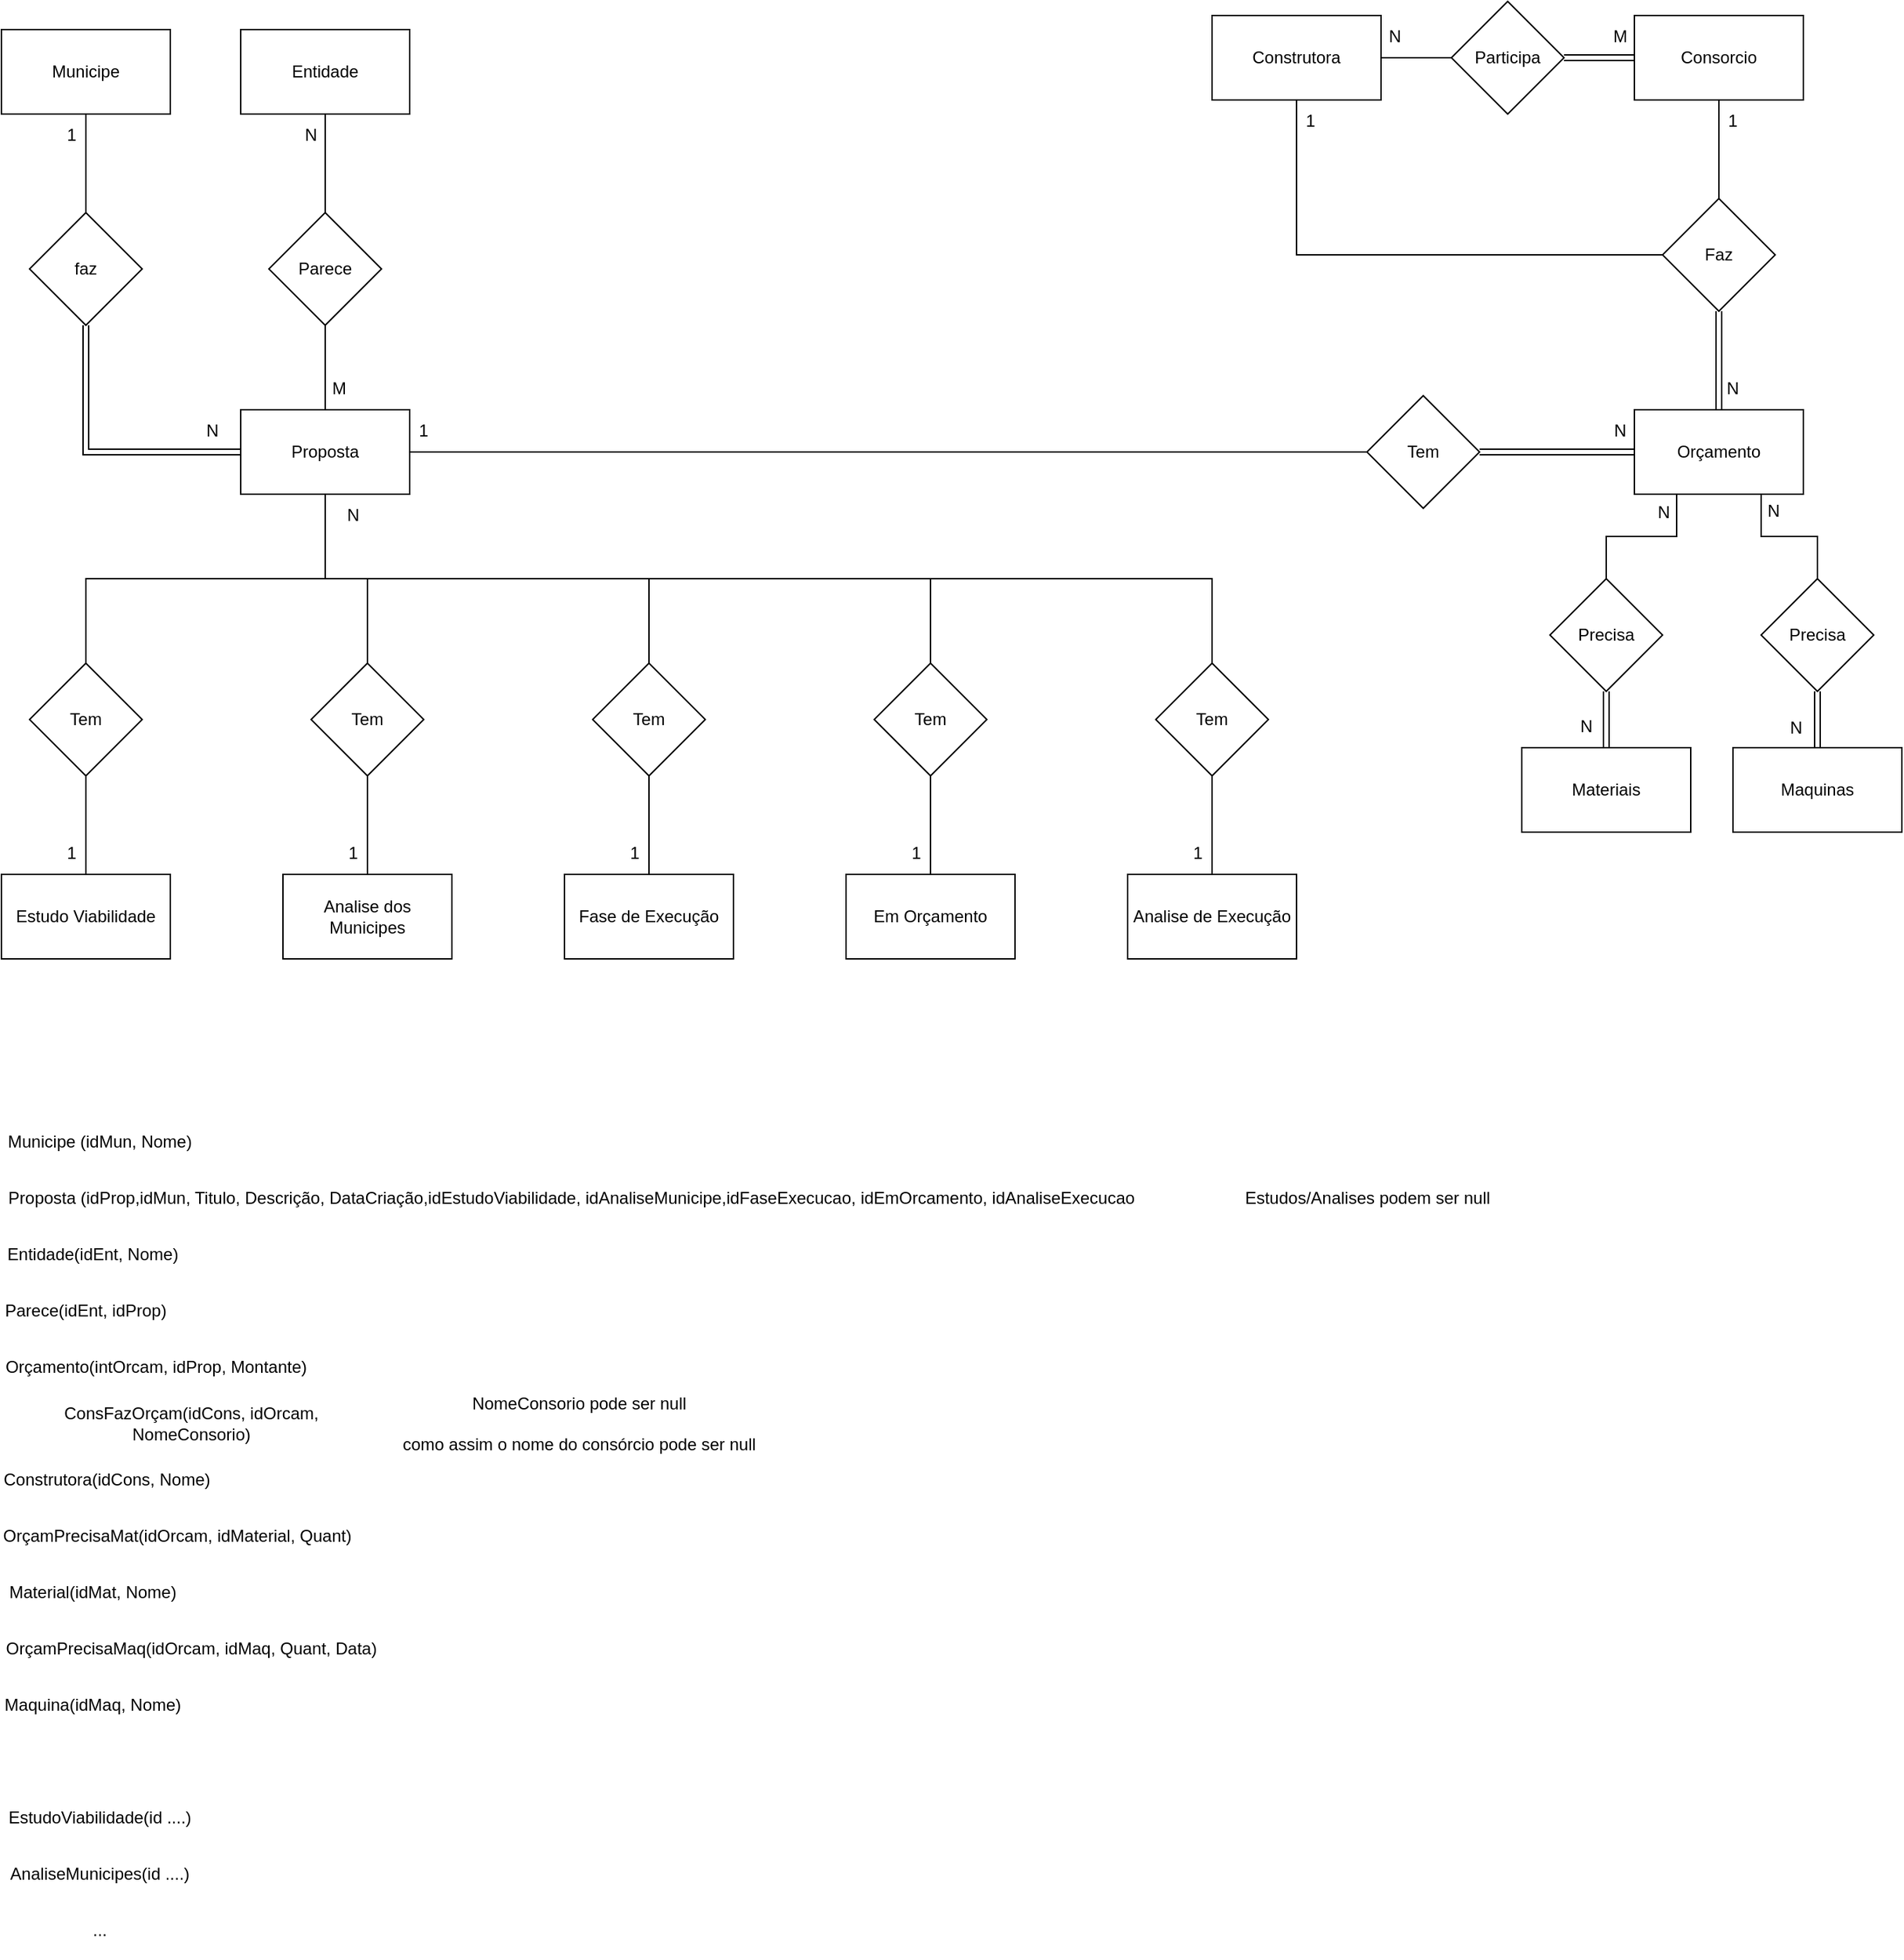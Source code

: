 <mxfile version="27.0.3">
  <diagram id="C5RBs43oDa-KdzZeNtuy" name="Page-1">
    <mxGraphModel dx="1895" dy="1085" grid="1" gridSize="10" guides="1" tooltips="1" connect="1" arrows="1" fold="1" page="1" pageScale="1" pageWidth="1654" pageHeight="2336" math="0" shadow="0">
      <root>
        <mxCell id="WIyWlLk6GJQsqaUBKTNV-0" />
        <mxCell id="WIyWlLk6GJQsqaUBKTNV-1" parent="WIyWlLk6GJQsqaUBKTNV-0" />
        <mxCell id="YafSSv5_t9T66IMQjUq8-3" style="edgeStyle=orthogonalEdgeStyle;rounded=0;orthogonalLoop=1;jettySize=auto;html=1;exitX=0.5;exitY=1;exitDx=0;exitDy=0;endArrow=none;startFill=0;" parent="WIyWlLk6GJQsqaUBKTNV-1" source="YafSSv5_t9T66IMQjUq8-0" target="YafSSv5_t9T66IMQjUq8-2" edge="1">
          <mxGeometry relative="1" as="geometry" />
        </mxCell>
        <mxCell id="YafSSv5_t9T66IMQjUq8-0" value="Municipe" style="rounded=0;whiteSpace=wrap;html=1;" parent="WIyWlLk6GJQsqaUBKTNV-1" vertex="1">
          <mxGeometry x="80" y="270" width="120" height="60" as="geometry" />
        </mxCell>
        <mxCell id="YafSSv5_t9T66IMQjUq8-1" value="Proposta" style="rounded=0;whiteSpace=wrap;html=1;" parent="WIyWlLk6GJQsqaUBKTNV-1" vertex="1">
          <mxGeometry x="250" y="540" width="120" height="60" as="geometry" />
        </mxCell>
        <mxCell id="YafSSv5_t9T66IMQjUq8-20" style="edgeStyle=orthogonalEdgeStyle;rounded=0;orthogonalLoop=1;jettySize=auto;html=1;exitX=0.5;exitY=1;exitDx=0;exitDy=0;entryX=0;entryY=0.5;entryDx=0;entryDy=0;shape=link;" parent="WIyWlLk6GJQsqaUBKTNV-1" source="YafSSv5_t9T66IMQjUq8-2" target="YafSSv5_t9T66IMQjUq8-1" edge="1">
          <mxGeometry relative="1" as="geometry" />
        </mxCell>
        <mxCell id="YafSSv5_t9T66IMQjUq8-2" value="faz" style="rhombus;whiteSpace=wrap;html=1;" parent="WIyWlLk6GJQsqaUBKTNV-1" vertex="1">
          <mxGeometry x="100" y="400" width="80" height="80" as="geometry" />
        </mxCell>
        <mxCell id="YafSSv5_t9T66IMQjUq8-5" value="1" style="text;html=1;align=center;verticalAlign=middle;whiteSpace=wrap;rounded=0;" parent="WIyWlLk6GJQsqaUBKTNV-1" vertex="1">
          <mxGeometry x="100" y="330" width="60" height="30" as="geometry" />
        </mxCell>
        <mxCell id="YafSSv5_t9T66IMQjUq8-6" value="N" style="text;html=1;align=center;verticalAlign=middle;whiteSpace=wrap;rounded=0;" parent="WIyWlLk6GJQsqaUBKTNV-1" vertex="1">
          <mxGeometry x="200" y="540" width="60" height="30" as="geometry" />
        </mxCell>
        <mxCell id="YafSSv5_t9T66IMQjUq8-19" style="edgeStyle=orthogonalEdgeStyle;rounded=0;orthogonalLoop=1;jettySize=auto;html=1;exitX=0.5;exitY=1;exitDx=0;exitDy=0;endArrow=none;startFill=0;" parent="WIyWlLk6GJQsqaUBKTNV-1" source="YafSSv5_t9T66IMQjUq8-8" target="YafSSv5_t9T66IMQjUq8-1" edge="1">
          <mxGeometry relative="1" as="geometry" />
        </mxCell>
        <mxCell id="YafSSv5_t9T66IMQjUq8-8" value="Parece" style="rhombus;whiteSpace=wrap;html=1;" parent="WIyWlLk6GJQsqaUBKTNV-1" vertex="1">
          <mxGeometry x="270" y="400" width="80" height="80" as="geometry" />
        </mxCell>
        <mxCell id="YafSSv5_t9T66IMQjUq8-18" style="edgeStyle=orthogonalEdgeStyle;rounded=0;orthogonalLoop=1;jettySize=auto;html=1;exitX=0.5;exitY=1;exitDx=0;exitDy=0;entryX=0.5;entryY=0;entryDx=0;entryDy=0;endArrow=none;startFill=0;" parent="WIyWlLk6GJQsqaUBKTNV-1" source="YafSSv5_t9T66IMQjUq8-9" target="YafSSv5_t9T66IMQjUq8-8" edge="1">
          <mxGeometry relative="1" as="geometry" />
        </mxCell>
        <mxCell id="YafSSv5_t9T66IMQjUq8-9" value="Entidade" style="rounded=0;whiteSpace=wrap;html=1;" parent="WIyWlLk6GJQsqaUBKTNV-1" vertex="1">
          <mxGeometry x="250" y="270" width="120" height="60" as="geometry" />
        </mxCell>
        <mxCell id="YafSSv5_t9T66IMQjUq8-12" value="N" style="text;html=1;align=center;verticalAlign=middle;whiteSpace=wrap;rounded=0;" parent="WIyWlLk6GJQsqaUBKTNV-1" vertex="1">
          <mxGeometry x="270" y="330" width="60" height="30" as="geometry" />
        </mxCell>
        <mxCell id="YafSSv5_t9T66IMQjUq8-23" value="M" style="text;html=1;align=center;verticalAlign=middle;whiteSpace=wrap;rounded=0;" parent="WIyWlLk6GJQsqaUBKTNV-1" vertex="1">
          <mxGeometry x="290" y="510" width="60" height="30" as="geometry" />
        </mxCell>
        <mxCell id="YafSSv5_t9T66IMQjUq8-36" style="edgeStyle=orthogonalEdgeStyle;rounded=0;orthogonalLoop=1;jettySize=auto;html=1;exitX=0;exitY=0.5;exitDx=0;exitDy=0;entryX=1;entryY=0.5;entryDx=0;entryDy=0;endArrow=none;startFill=0;shape=link;" parent="WIyWlLk6GJQsqaUBKTNV-1" source="YafSSv5_t9T66IMQjUq8-26" target="YafSSv5_t9T66IMQjUq8-35" edge="1">
          <mxGeometry relative="1" as="geometry" />
        </mxCell>
        <mxCell id="YafSSv5_t9T66IMQjUq8-68" style="edgeStyle=orthogonalEdgeStyle;rounded=0;orthogonalLoop=1;jettySize=auto;html=1;exitX=0.5;exitY=1;exitDx=0;exitDy=0;entryX=0.5;entryY=0;entryDx=0;entryDy=0;endArrow=none;startFill=0;" parent="WIyWlLk6GJQsqaUBKTNV-1" source="YafSSv5_t9T66IMQjUq8-26" target="YafSSv5_t9T66IMQjUq8-66" edge="1">
          <mxGeometry relative="1" as="geometry">
            <Array as="points">
              <mxPoint x="1270" y="600" />
              <mxPoint x="1270" y="630" />
              <mxPoint x="1220" y="630" />
            </Array>
          </mxGeometry>
        </mxCell>
        <mxCell id="YafSSv5_t9T66IMQjUq8-69" style="edgeStyle=orthogonalEdgeStyle;rounded=0;orthogonalLoop=1;jettySize=auto;html=1;exitX=0.5;exitY=1;exitDx=0;exitDy=0;entryX=0.5;entryY=0;entryDx=0;entryDy=0;endArrow=none;startFill=0;" parent="WIyWlLk6GJQsqaUBKTNV-1" source="YafSSv5_t9T66IMQjUq8-26" target="YafSSv5_t9T66IMQjUq8-67" edge="1">
          <mxGeometry relative="1" as="geometry">
            <Array as="points">
              <mxPoint x="1330" y="600" />
              <mxPoint x="1330" y="630" />
              <mxPoint x="1370" y="630" />
            </Array>
          </mxGeometry>
        </mxCell>
        <mxCell id="YafSSv5_t9T66IMQjUq8-26" value="Orçamento" style="whiteSpace=wrap;html=1;" parent="WIyWlLk6GJQsqaUBKTNV-1" vertex="1">
          <mxGeometry x="1240" y="540" width="120" height="60" as="geometry" />
        </mxCell>
        <mxCell id="YafSSv5_t9T66IMQjUq8-34" style="edgeStyle=orthogonalEdgeStyle;rounded=0;orthogonalLoop=1;jettySize=auto;html=1;exitX=0.5;exitY=1;exitDx=0;exitDy=0;entryX=0.5;entryY=0;entryDx=0;entryDy=0;endArrow=none;startFill=0;shape=link;" parent="WIyWlLk6GJQsqaUBKTNV-1" source="YafSSv5_t9T66IMQjUq8-27" target="YafSSv5_t9T66IMQjUq8-26" edge="1">
          <mxGeometry relative="1" as="geometry" />
        </mxCell>
        <mxCell id="YafSSv5_t9T66IMQjUq8-27" value="Faz" style="rhombus;whiteSpace=wrap;html=1;" parent="WIyWlLk6GJQsqaUBKTNV-1" vertex="1">
          <mxGeometry x="1260" y="390" width="80" height="80" as="geometry" />
        </mxCell>
        <mxCell id="YafSSv5_t9T66IMQjUq8-42" style="edgeStyle=orthogonalEdgeStyle;rounded=0;orthogonalLoop=1;jettySize=auto;html=1;exitX=0;exitY=0.5;exitDx=0;exitDy=0;entryX=1;entryY=0.5;entryDx=0;entryDy=0;endArrow=none;startFill=0;" parent="WIyWlLk6GJQsqaUBKTNV-1" source="YafSSv5_t9T66IMQjUq8-35" target="YafSSv5_t9T66IMQjUq8-1" edge="1">
          <mxGeometry relative="1" as="geometry" />
        </mxCell>
        <mxCell id="YafSSv5_t9T66IMQjUq8-35" value="Tem" style="rhombus;whiteSpace=wrap;html=1;" parent="WIyWlLk6GJQsqaUBKTNV-1" vertex="1">
          <mxGeometry x="1050" y="530" width="80" height="80" as="geometry" />
        </mxCell>
        <mxCell id="YafSSv5_t9T66IMQjUq8-40" value="N" style="text;html=1;align=center;verticalAlign=middle;whiteSpace=wrap;rounded=0;" parent="WIyWlLk6GJQsqaUBKTNV-1" vertex="1">
          <mxGeometry x="1280" y="510" width="60" height="30" as="geometry" />
        </mxCell>
        <mxCell id="YafSSv5_t9T66IMQjUq8-43" value="1" style="text;html=1;align=center;verticalAlign=middle;whiteSpace=wrap;rounded=0;" parent="WIyWlLk6GJQsqaUBKTNV-1" vertex="1">
          <mxGeometry x="350" y="540" width="60" height="30" as="geometry" />
        </mxCell>
        <mxCell id="YafSSv5_t9T66IMQjUq8-45" value="N" style="text;html=1;align=center;verticalAlign=middle;whiteSpace=wrap;rounded=0;" parent="WIyWlLk6GJQsqaUBKTNV-1" vertex="1">
          <mxGeometry x="1200" y="540" width="60" height="30" as="geometry" />
        </mxCell>
        <mxCell id="x0ewcK_yAptQBKAOsCnC-6" style="edgeStyle=orthogonalEdgeStyle;rounded=0;orthogonalLoop=1;jettySize=auto;html=1;entryX=0;entryY=0.5;entryDx=0;entryDy=0;endArrow=none;startFill=0;" parent="WIyWlLk6GJQsqaUBKTNV-1" source="YafSSv5_t9T66IMQjUq8-46" target="x0ewcK_yAptQBKAOsCnC-5" edge="1">
          <mxGeometry relative="1" as="geometry" />
        </mxCell>
        <mxCell id="1TOI9RqUdgh465J-jzmI-2" style="edgeStyle=orthogonalEdgeStyle;rounded=0;orthogonalLoop=1;jettySize=auto;html=1;entryX=0;entryY=0.5;entryDx=0;entryDy=0;endArrow=none;startFill=0;" edge="1" parent="WIyWlLk6GJQsqaUBKTNV-1" source="YafSSv5_t9T66IMQjUq8-46" target="YafSSv5_t9T66IMQjUq8-27">
          <mxGeometry relative="1" as="geometry">
            <Array as="points">
              <mxPoint x="1000" y="430" />
            </Array>
          </mxGeometry>
        </mxCell>
        <mxCell id="YafSSv5_t9T66IMQjUq8-46" value="Construtora" style="rounded=0;whiteSpace=wrap;html=1;" parent="WIyWlLk6GJQsqaUBKTNV-1" vertex="1">
          <mxGeometry x="940" y="260" width="120" height="60" as="geometry" />
        </mxCell>
        <mxCell id="YafSSv5_t9T66IMQjUq8-64" value="Materiais" style="rounded=0;whiteSpace=wrap;html=1;" parent="WIyWlLk6GJQsqaUBKTNV-1" vertex="1">
          <mxGeometry x="1160" y="780" width="120" height="60" as="geometry" />
        </mxCell>
        <mxCell id="YafSSv5_t9T66IMQjUq8-65" value="Maquinas" style="rounded=0;whiteSpace=wrap;html=1;" parent="WIyWlLk6GJQsqaUBKTNV-1" vertex="1">
          <mxGeometry x="1310" y="780" width="120" height="60" as="geometry" />
        </mxCell>
        <mxCell id="YafSSv5_t9T66IMQjUq8-70" style="edgeStyle=orthogonalEdgeStyle;rounded=0;orthogonalLoop=1;jettySize=auto;html=1;exitX=0.5;exitY=1;exitDx=0;exitDy=0;endArrow=none;startFill=0;shape=link;" parent="WIyWlLk6GJQsqaUBKTNV-1" source="YafSSv5_t9T66IMQjUq8-66" target="YafSSv5_t9T66IMQjUq8-64" edge="1">
          <mxGeometry relative="1" as="geometry" />
        </mxCell>
        <mxCell id="YafSSv5_t9T66IMQjUq8-66" value="Precisa" style="rhombus;whiteSpace=wrap;html=1;" parent="WIyWlLk6GJQsqaUBKTNV-1" vertex="1">
          <mxGeometry x="1180" y="660" width="80" height="80" as="geometry" />
        </mxCell>
        <mxCell id="YafSSv5_t9T66IMQjUq8-71" style="edgeStyle=orthogonalEdgeStyle;rounded=0;orthogonalLoop=1;jettySize=auto;html=1;exitX=0.5;exitY=1;exitDx=0;exitDy=0;entryX=0.5;entryY=0;entryDx=0;entryDy=0;endArrow=none;startFill=0;shape=link;" parent="WIyWlLk6GJQsqaUBKTNV-1" source="YafSSv5_t9T66IMQjUq8-67" target="YafSSv5_t9T66IMQjUq8-65" edge="1">
          <mxGeometry relative="1" as="geometry" />
        </mxCell>
        <mxCell id="YafSSv5_t9T66IMQjUq8-67" value="Precisa" style="rhombus;whiteSpace=wrap;html=1;" parent="WIyWlLk6GJQsqaUBKTNV-1" vertex="1">
          <mxGeometry x="1330" y="660" width="80" height="80" as="geometry" />
        </mxCell>
        <mxCell id="YafSSv5_t9T66IMQjUq8-72" value="N" style="text;html=1;align=center;verticalAlign=middle;whiteSpace=wrap;rounded=0;" parent="WIyWlLk6GJQsqaUBKTNV-1" vertex="1">
          <mxGeometry x="1231" y="598" width="60" height="30" as="geometry" />
        </mxCell>
        <mxCell id="YafSSv5_t9T66IMQjUq8-74" value="N" style="text;html=1;align=center;verticalAlign=middle;whiteSpace=wrap;rounded=0;" parent="WIyWlLk6GJQsqaUBKTNV-1" vertex="1">
          <mxGeometry x="1176" y="750" width="60" height="30" as="geometry" />
        </mxCell>
        <mxCell id="YafSSv5_t9T66IMQjUq8-75" value="N" style="text;html=1;align=center;verticalAlign=middle;whiteSpace=wrap;rounded=0;" parent="WIyWlLk6GJQsqaUBKTNV-1" vertex="1">
          <mxGeometry x="1309" y="597" width="60" height="30" as="geometry" />
        </mxCell>
        <mxCell id="YafSSv5_t9T66IMQjUq8-76" value="N" style="text;html=1;align=center;verticalAlign=middle;whiteSpace=wrap;rounded=0;" parent="WIyWlLk6GJQsqaUBKTNV-1" vertex="1">
          <mxGeometry x="1325" y="751" width="60" height="30" as="geometry" />
        </mxCell>
        <mxCell id="oKJcFKSZTmgvzOlzi9U6-10" style="edgeStyle=orthogonalEdgeStyle;rounded=0;orthogonalLoop=1;jettySize=auto;html=1;exitX=0.5;exitY=1;exitDx=0;exitDy=0;entryX=0.5;entryY=0;entryDx=0;entryDy=0;endArrow=none;startFill=0;" parent="WIyWlLk6GJQsqaUBKTNV-1" source="oKJcFKSZTmgvzOlzi9U6-0" target="oKJcFKSZTmgvzOlzi9U6-1" edge="1">
          <mxGeometry relative="1" as="geometry" />
        </mxCell>
        <mxCell id="oKJcFKSZTmgvzOlzi9U6-19" style="edgeStyle=orthogonalEdgeStyle;rounded=0;orthogonalLoop=1;jettySize=auto;html=1;exitX=0.5;exitY=0;exitDx=0;exitDy=0;entryX=0.5;entryY=1;entryDx=0;entryDy=0;endArrow=none;startFill=0;" parent="WIyWlLk6GJQsqaUBKTNV-1" source="oKJcFKSZTmgvzOlzi9U6-0" target="YafSSv5_t9T66IMQjUq8-1" edge="1">
          <mxGeometry relative="1" as="geometry" />
        </mxCell>
        <mxCell id="oKJcFKSZTmgvzOlzi9U6-0" value="Tem" style="rhombus;whiteSpace=wrap;html=1;" parent="WIyWlLk6GJQsqaUBKTNV-1" vertex="1">
          <mxGeometry x="100" y="720" width="80" height="80" as="geometry" />
        </mxCell>
        <mxCell id="oKJcFKSZTmgvzOlzi9U6-1" value="Estudo Viabilidade" style="whiteSpace=wrap;html=1;" parent="WIyWlLk6GJQsqaUBKTNV-1" vertex="1">
          <mxGeometry x="80" y="870" width="120" height="60" as="geometry" />
        </mxCell>
        <mxCell id="oKJcFKSZTmgvzOlzi9U6-2" value="Analise dos Municipes" style="whiteSpace=wrap;html=1;" parent="WIyWlLk6GJQsqaUBKTNV-1" vertex="1">
          <mxGeometry x="280" y="870" width="120" height="60" as="geometry" />
        </mxCell>
        <mxCell id="oKJcFKSZTmgvzOlzi9U6-3" value="Fase de Execução" style="whiteSpace=wrap;html=1;" parent="WIyWlLk6GJQsqaUBKTNV-1" vertex="1">
          <mxGeometry x="480" y="870" width="120" height="60" as="geometry" />
        </mxCell>
        <mxCell id="oKJcFKSZTmgvzOlzi9U6-4" value="Em Orçamento" style="whiteSpace=wrap;html=1;" parent="WIyWlLk6GJQsqaUBKTNV-1" vertex="1">
          <mxGeometry x="680" y="870" width="120" height="60" as="geometry" />
        </mxCell>
        <mxCell id="oKJcFKSZTmgvzOlzi9U6-5" value="Analise de Execução" style="whiteSpace=wrap;html=1;" parent="WIyWlLk6GJQsqaUBKTNV-1" vertex="1">
          <mxGeometry x="880" y="870" width="120" height="60" as="geometry" />
        </mxCell>
        <mxCell id="oKJcFKSZTmgvzOlzi9U6-11" style="edgeStyle=orthogonalEdgeStyle;rounded=0;orthogonalLoop=1;jettySize=auto;html=1;exitX=0.5;exitY=1;exitDx=0;exitDy=0;entryX=0.5;entryY=0;entryDx=0;entryDy=0;endArrow=none;startFill=0;" parent="WIyWlLk6GJQsqaUBKTNV-1" source="oKJcFKSZTmgvzOlzi9U6-6" target="oKJcFKSZTmgvzOlzi9U6-2" edge="1">
          <mxGeometry relative="1" as="geometry" />
        </mxCell>
        <mxCell id="oKJcFKSZTmgvzOlzi9U6-18" style="edgeStyle=orthogonalEdgeStyle;rounded=0;orthogonalLoop=1;jettySize=auto;html=1;exitX=0.5;exitY=0;exitDx=0;exitDy=0;entryX=0.5;entryY=1;entryDx=0;entryDy=0;endArrow=none;startFill=0;" parent="WIyWlLk6GJQsqaUBKTNV-1" source="oKJcFKSZTmgvzOlzi9U6-6" target="YafSSv5_t9T66IMQjUq8-1" edge="1">
          <mxGeometry relative="1" as="geometry" />
        </mxCell>
        <mxCell id="oKJcFKSZTmgvzOlzi9U6-6" value="Tem" style="rhombus;whiteSpace=wrap;html=1;" parent="WIyWlLk6GJQsqaUBKTNV-1" vertex="1">
          <mxGeometry x="300" y="720" width="80" height="80" as="geometry" />
        </mxCell>
        <mxCell id="oKJcFKSZTmgvzOlzi9U6-12" style="edgeStyle=orthogonalEdgeStyle;rounded=0;orthogonalLoop=1;jettySize=auto;html=1;exitX=0.5;exitY=1;exitDx=0;exitDy=0;entryX=0.5;entryY=0;entryDx=0;entryDy=0;endArrow=none;startFill=0;" parent="WIyWlLk6GJQsqaUBKTNV-1" source="oKJcFKSZTmgvzOlzi9U6-7" target="oKJcFKSZTmgvzOlzi9U6-3" edge="1">
          <mxGeometry relative="1" as="geometry" />
        </mxCell>
        <mxCell id="oKJcFKSZTmgvzOlzi9U6-17" style="edgeStyle=orthogonalEdgeStyle;rounded=0;orthogonalLoop=1;jettySize=auto;html=1;exitX=0.5;exitY=0;exitDx=0;exitDy=0;entryX=0.5;entryY=1;entryDx=0;entryDy=0;endArrow=none;startFill=0;" parent="WIyWlLk6GJQsqaUBKTNV-1" source="oKJcFKSZTmgvzOlzi9U6-7" target="YafSSv5_t9T66IMQjUq8-1" edge="1">
          <mxGeometry relative="1" as="geometry" />
        </mxCell>
        <mxCell id="oKJcFKSZTmgvzOlzi9U6-7" value="Tem" style="rhombus;whiteSpace=wrap;html=1;" parent="WIyWlLk6GJQsqaUBKTNV-1" vertex="1">
          <mxGeometry x="500" y="720" width="80" height="80" as="geometry" />
        </mxCell>
        <mxCell id="oKJcFKSZTmgvzOlzi9U6-13" style="edgeStyle=orthogonalEdgeStyle;rounded=0;orthogonalLoop=1;jettySize=auto;html=1;exitX=0.5;exitY=1;exitDx=0;exitDy=0;entryX=0.5;entryY=0;entryDx=0;entryDy=0;endArrow=none;startFill=0;" parent="WIyWlLk6GJQsqaUBKTNV-1" source="oKJcFKSZTmgvzOlzi9U6-8" target="oKJcFKSZTmgvzOlzi9U6-4" edge="1">
          <mxGeometry relative="1" as="geometry" />
        </mxCell>
        <mxCell id="oKJcFKSZTmgvzOlzi9U6-16" style="edgeStyle=orthogonalEdgeStyle;rounded=0;orthogonalLoop=1;jettySize=auto;html=1;exitX=0.5;exitY=0;exitDx=0;exitDy=0;entryX=0.5;entryY=1;entryDx=0;entryDy=0;endArrow=none;startFill=0;" parent="WIyWlLk6GJQsqaUBKTNV-1" source="oKJcFKSZTmgvzOlzi9U6-8" target="YafSSv5_t9T66IMQjUq8-1" edge="1">
          <mxGeometry relative="1" as="geometry" />
        </mxCell>
        <mxCell id="oKJcFKSZTmgvzOlzi9U6-8" value="Tem" style="rhombus;whiteSpace=wrap;html=1;" parent="WIyWlLk6GJQsqaUBKTNV-1" vertex="1">
          <mxGeometry x="700" y="720" width="80" height="80" as="geometry" />
        </mxCell>
        <mxCell id="oKJcFKSZTmgvzOlzi9U6-14" style="edgeStyle=orthogonalEdgeStyle;rounded=0;orthogonalLoop=1;jettySize=auto;html=1;exitX=0.5;exitY=1;exitDx=0;exitDy=0;entryX=0.5;entryY=0;entryDx=0;entryDy=0;endArrow=none;startFill=0;" parent="WIyWlLk6GJQsqaUBKTNV-1" source="oKJcFKSZTmgvzOlzi9U6-9" target="oKJcFKSZTmgvzOlzi9U6-5" edge="1">
          <mxGeometry relative="1" as="geometry" />
        </mxCell>
        <mxCell id="oKJcFKSZTmgvzOlzi9U6-15" style="edgeStyle=orthogonalEdgeStyle;rounded=0;orthogonalLoop=1;jettySize=auto;html=1;exitX=0.5;exitY=0;exitDx=0;exitDy=0;entryX=0.5;entryY=1;entryDx=0;entryDy=0;endArrow=none;startFill=0;" parent="WIyWlLk6GJQsqaUBKTNV-1" source="oKJcFKSZTmgvzOlzi9U6-9" target="YafSSv5_t9T66IMQjUq8-1" edge="1">
          <mxGeometry relative="1" as="geometry" />
        </mxCell>
        <mxCell id="oKJcFKSZTmgvzOlzi9U6-9" value="Tem" style="rhombus;whiteSpace=wrap;html=1;" parent="WIyWlLk6GJQsqaUBKTNV-1" vertex="1">
          <mxGeometry x="900" y="720" width="80" height="80" as="geometry" />
        </mxCell>
        <mxCell id="oKJcFKSZTmgvzOlzi9U6-20" value="1" style="text;html=1;align=center;verticalAlign=middle;whiteSpace=wrap;rounded=0;" parent="WIyWlLk6GJQsqaUBKTNV-1" vertex="1">
          <mxGeometry x="100" y="840" width="60" height="30" as="geometry" />
        </mxCell>
        <mxCell id="oKJcFKSZTmgvzOlzi9U6-21" value="1" style="text;html=1;align=center;verticalAlign=middle;whiteSpace=wrap;rounded=0;" parent="WIyWlLk6GJQsqaUBKTNV-1" vertex="1">
          <mxGeometry x="300" y="840" width="60" height="30" as="geometry" />
        </mxCell>
        <mxCell id="oKJcFKSZTmgvzOlzi9U6-22" value="1" style="text;html=1;align=center;verticalAlign=middle;whiteSpace=wrap;rounded=0;" parent="WIyWlLk6GJQsqaUBKTNV-1" vertex="1">
          <mxGeometry x="500" y="840" width="60" height="30" as="geometry" />
        </mxCell>
        <mxCell id="oKJcFKSZTmgvzOlzi9U6-23" value="1" style="text;html=1;align=center;verticalAlign=middle;whiteSpace=wrap;rounded=0;" parent="WIyWlLk6GJQsqaUBKTNV-1" vertex="1">
          <mxGeometry x="700" y="840" width="60" height="30" as="geometry" />
        </mxCell>
        <mxCell id="oKJcFKSZTmgvzOlzi9U6-24" value="1" style="text;html=1;align=center;verticalAlign=middle;whiteSpace=wrap;rounded=0;" parent="WIyWlLk6GJQsqaUBKTNV-1" vertex="1">
          <mxGeometry x="900" y="840" width="60" height="30" as="geometry" />
        </mxCell>
        <mxCell id="oKJcFKSZTmgvzOlzi9U6-25" value="&lt;div&gt;N&lt;/div&gt;" style="text;html=1;align=center;verticalAlign=middle;whiteSpace=wrap;rounded=0;" parent="WIyWlLk6GJQsqaUBKTNV-1" vertex="1">
          <mxGeometry x="300" y="600" width="60" height="30" as="geometry" />
        </mxCell>
        <mxCell id="oKJcFKSZTmgvzOlzi9U6-26" value="Proposta (idProp,idMun, Titulo, Descrição, DataCriação,idEstudoViabilidade, idAnaliseMunicipe,idFaseExecucao, idEmOrcamento, idAnaliseExecucao" style="text;html=1;align=center;verticalAlign=middle;whiteSpace=wrap;rounded=0;" parent="WIyWlLk6GJQsqaUBKTNV-1" vertex="1">
          <mxGeometry x="80" y="1080" width="810" height="40" as="geometry" />
        </mxCell>
        <mxCell id="oKJcFKSZTmgvzOlzi9U6-27" value="Municipe (idMun, Nome)" style="text;html=1;align=center;verticalAlign=middle;whiteSpace=wrap;rounded=0;" parent="WIyWlLk6GJQsqaUBKTNV-1" vertex="1">
          <mxGeometry x="80" y="1040" width="140" height="40" as="geometry" />
        </mxCell>
        <mxCell id="oKJcFKSZTmgvzOlzi9U6-30" value="Entidade(idEnt, Nome)" style="text;html=1;align=center;verticalAlign=middle;whiteSpace=wrap;rounded=0;" parent="WIyWlLk6GJQsqaUBKTNV-1" vertex="1">
          <mxGeometry x="80" y="1120" width="130" height="40" as="geometry" />
        </mxCell>
        <mxCell id="oKJcFKSZTmgvzOlzi9U6-33" value="Parece(idEnt, idProp)" style="text;html=1;align=center;verticalAlign=middle;whiteSpace=wrap;rounded=0;" parent="WIyWlLk6GJQsqaUBKTNV-1" vertex="1">
          <mxGeometry x="80" y="1160" width="120" height="40" as="geometry" />
        </mxCell>
        <mxCell id="oKJcFKSZTmgvzOlzi9U6-35" value="ConsFazOrçam(idCons, idOrcam, NomeConsorio)" style="text;html=1;align=center;verticalAlign=middle;whiteSpace=wrap;rounded=0;" parent="WIyWlLk6GJQsqaUBKTNV-1" vertex="1">
          <mxGeometry x="80" y="1240" width="270" height="40" as="geometry" />
        </mxCell>
        <mxCell id="oKJcFKSZTmgvzOlzi9U6-36" value="Construtora(idCons, Nome)" style="text;html=1;align=center;verticalAlign=middle;whiteSpace=wrap;rounded=0;" parent="WIyWlLk6GJQsqaUBKTNV-1" vertex="1">
          <mxGeometry x="80" y="1280" width="150" height="40" as="geometry" />
        </mxCell>
        <mxCell id="oKJcFKSZTmgvzOlzi9U6-38" value="Orçamento(intOrcam, idProp, Montante)" style="text;html=1;align=center;verticalAlign=middle;whiteSpace=wrap;rounded=0;" parent="WIyWlLk6GJQsqaUBKTNV-1" vertex="1">
          <mxGeometry x="80" y="1200" width="220" height="40" as="geometry" />
        </mxCell>
        <mxCell id="oKJcFKSZTmgvzOlzi9U6-41" value="NomeConsorio pode ser null&lt;div&gt;&lt;br&gt;&lt;/div&gt;&lt;div&gt;como assim o nome do consórcio pode ser null&lt;/div&gt;" style="text;html=1;align=center;verticalAlign=middle;resizable=0;points=[];autosize=1;strokeColor=none;fillColor=none;" parent="WIyWlLk6GJQsqaUBKTNV-1" vertex="1">
          <mxGeometry x="355" y="1230" width="270" height="60" as="geometry" />
        </mxCell>
        <mxCell id="oKJcFKSZTmgvzOlzi9U6-42" value="Material(idMat, Nome)" style="text;html=1;align=center;verticalAlign=middle;whiteSpace=wrap;rounded=0;" parent="WIyWlLk6GJQsqaUBKTNV-1" vertex="1">
          <mxGeometry x="80" y="1360" width="130" height="40" as="geometry" />
        </mxCell>
        <mxCell id="oKJcFKSZTmgvzOlzi9U6-43" value="OrçamPrecisaMat(idOrcam, idMaterial, Quant)" style="text;html=1;align=center;verticalAlign=middle;whiteSpace=wrap;rounded=0;" parent="WIyWlLk6GJQsqaUBKTNV-1" vertex="1">
          <mxGeometry x="80" y="1320" width="250" height="40" as="geometry" />
        </mxCell>
        <mxCell id="oKJcFKSZTmgvzOlzi9U6-44" value="Maquina(idMaq, Nome)" style="text;html=1;align=center;verticalAlign=middle;whiteSpace=wrap;rounded=0;" parent="WIyWlLk6GJQsqaUBKTNV-1" vertex="1">
          <mxGeometry x="80" y="1440" width="130" height="40" as="geometry" />
        </mxCell>
        <mxCell id="oKJcFKSZTmgvzOlzi9U6-45" value="OrçamPrecisaMaq(idOrcam, idMaq, Quant, Data)" style="text;html=1;align=center;verticalAlign=middle;whiteSpace=wrap;rounded=0;" parent="WIyWlLk6GJQsqaUBKTNV-1" vertex="1">
          <mxGeometry x="80" y="1400" width="270" height="40" as="geometry" />
        </mxCell>
        <mxCell id="oKJcFKSZTmgvzOlzi9U6-46" value="EstudoViabilidade(id ....)" style="text;html=1;align=center;verticalAlign=middle;whiteSpace=wrap;rounded=0;" parent="WIyWlLk6GJQsqaUBKTNV-1" vertex="1">
          <mxGeometry x="80" y="1520" width="140" height="40" as="geometry" />
        </mxCell>
        <mxCell id="oKJcFKSZTmgvzOlzi9U6-47" value="AnaliseMunicipes(id ....)" style="text;html=1;align=center;verticalAlign=middle;whiteSpace=wrap;rounded=0;" parent="WIyWlLk6GJQsqaUBKTNV-1" vertex="1">
          <mxGeometry x="80" y="1560" width="140" height="40" as="geometry" />
        </mxCell>
        <mxCell id="oKJcFKSZTmgvzOlzi9U6-48" value="..." style="text;html=1;align=center;verticalAlign=middle;whiteSpace=wrap;rounded=0;" parent="WIyWlLk6GJQsqaUBKTNV-1" vertex="1">
          <mxGeometry x="80" y="1600" width="140" height="40" as="geometry" />
        </mxCell>
        <mxCell id="oKJcFKSZTmgvzOlzi9U6-49" value="Estudos/Analises podem ser null" style="text;html=1;align=center;verticalAlign=middle;resizable=0;points=[];autosize=1;strokeColor=none;fillColor=none;" parent="WIyWlLk6GJQsqaUBKTNV-1" vertex="1">
          <mxGeometry x="950" y="1085" width="200" height="30" as="geometry" />
        </mxCell>
        <mxCell id="x0ewcK_yAptQBKAOsCnC-7" style="edgeStyle=orthogonalEdgeStyle;rounded=0;orthogonalLoop=1;jettySize=auto;html=1;entryX=1;entryY=0.5;entryDx=0;entryDy=0;endArrow=none;startFill=0;shape=link;" parent="WIyWlLk6GJQsqaUBKTNV-1" source="x0ewcK_yAptQBKAOsCnC-4" target="x0ewcK_yAptQBKAOsCnC-5" edge="1">
          <mxGeometry relative="1" as="geometry" />
        </mxCell>
        <mxCell id="x0ewcK_yAptQBKAOsCnC-10" style="edgeStyle=orthogonalEdgeStyle;rounded=0;orthogonalLoop=1;jettySize=auto;html=1;exitX=0.5;exitY=1;exitDx=0;exitDy=0;entryX=0.5;entryY=0;entryDx=0;entryDy=0;endArrow=none;startFill=0;" parent="WIyWlLk6GJQsqaUBKTNV-1" source="x0ewcK_yAptQBKAOsCnC-4" target="YafSSv5_t9T66IMQjUq8-27" edge="1">
          <mxGeometry relative="1" as="geometry" />
        </mxCell>
        <mxCell id="x0ewcK_yAptQBKAOsCnC-4" value="Consorcio" style="rounded=0;whiteSpace=wrap;html=1;" parent="WIyWlLk6GJQsqaUBKTNV-1" vertex="1">
          <mxGeometry x="1240" y="260" width="120" height="60" as="geometry" />
        </mxCell>
        <mxCell id="x0ewcK_yAptQBKAOsCnC-5" value="Participa" style="rhombus;whiteSpace=wrap;html=1;" parent="WIyWlLk6GJQsqaUBKTNV-1" vertex="1">
          <mxGeometry x="1110" y="250" width="80" height="80" as="geometry" />
        </mxCell>
        <mxCell id="x0ewcK_yAptQBKAOsCnC-8" value="N" style="text;html=1;align=center;verticalAlign=middle;whiteSpace=wrap;rounded=0;" parent="WIyWlLk6GJQsqaUBKTNV-1" vertex="1">
          <mxGeometry x="1040" y="260" width="60" height="30" as="geometry" />
        </mxCell>
        <mxCell id="x0ewcK_yAptQBKAOsCnC-9" value="M" style="text;html=1;align=center;verticalAlign=middle;whiteSpace=wrap;rounded=0;" parent="WIyWlLk6GJQsqaUBKTNV-1" vertex="1">
          <mxGeometry x="1200" y="260" width="60" height="30" as="geometry" />
        </mxCell>
        <mxCell id="x0ewcK_yAptQBKAOsCnC-11" value="1" style="text;html=1;align=center;verticalAlign=middle;whiteSpace=wrap;rounded=0;" parent="WIyWlLk6GJQsqaUBKTNV-1" vertex="1">
          <mxGeometry x="1280" y="320" width="60" height="30" as="geometry" />
        </mxCell>
        <mxCell id="1TOI9RqUdgh465J-jzmI-3" value="1" style="text;html=1;align=center;verticalAlign=middle;whiteSpace=wrap;rounded=0;" vertex="1" parent="WIyWlLk6GJQsqaUBKTNV-1">
          <mxGeometry x="980" y="320" width="60" height="30" as="geometry" />
        </mxCell>
      </root>
    </mxGraphModel>
  </diagram>
</mxfile>
